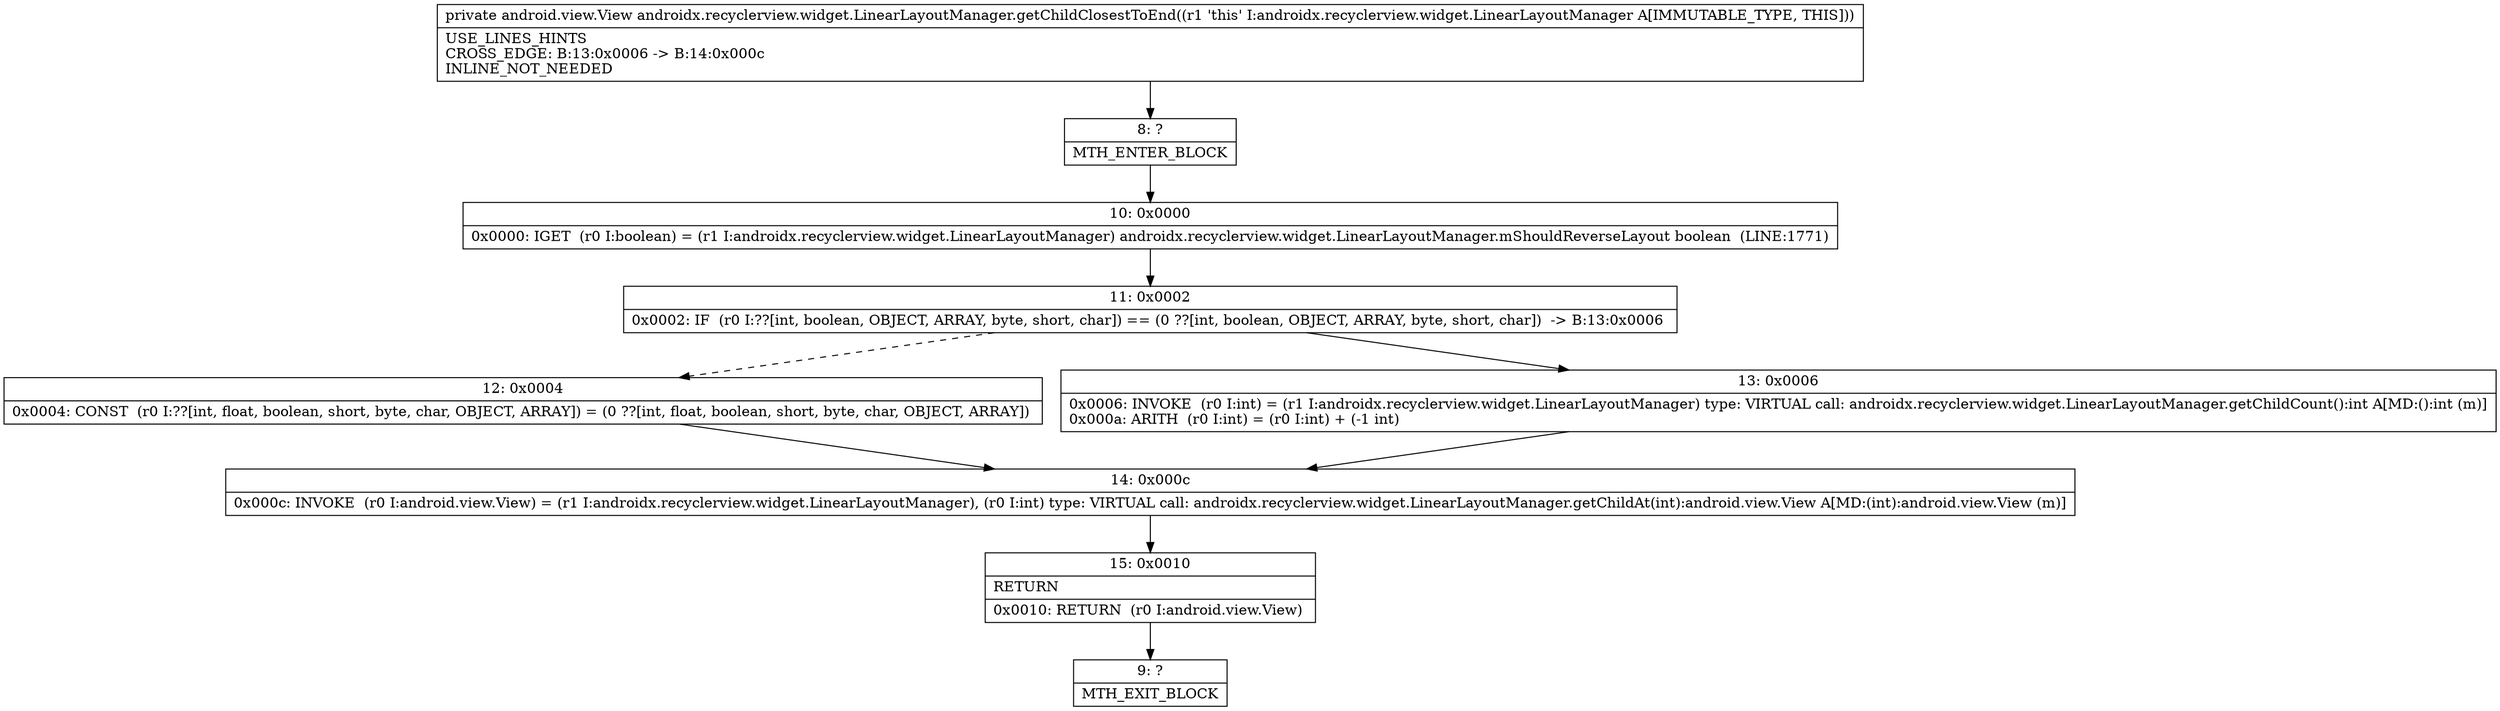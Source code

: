 digraph "CFG forandroidx.recyclerview.widget.LinearLayoutManager.getChildClosestToEnd()Landroid\/view\/View;" {
Node_8 [shape=record,label="{8\:\ ?|MTH_ENTER_BLOCK\l}"];
Node_10 [shape=record,label="{10\:\ 0x0000|0x0000: IGET  (r0 I:boolean) = (r1 I:androidx.recyclerview.widget.LinearLayoutManager) androidx.recyclerview.widget.LinearLayoutManager.mShouldReverseLayout boolean  (LINE:1771)\l}"];
Node_11 [shape=record,label="{11\:\ 0x0002|0x0002: IF  (r0 I:??[int, boolean, OBJECT, ARRAY, byte, short, char]) == (0 ??[int, boolean, OBJECT, ARRAY, byte, short, char])  \-\> B:13:0x0006 \l}"];
Node_12 [shape=record,label="{12\:\ 0x0004|0x0004: CONST  (r0 I:??[int, float, boolean, short, byte, char, OBJECT, ARRAY]) = (0 ??[int, float, boolean, short, byte, char, OBJECT, ARRAY]) \l}"];
Node_14 [shape=record,label="{14\:\ 0x000c|0x000c: INVOKE  (r0 I:android.view.View) = (r1 I:androidx.recyclerview.widget.LinearLayoutManager), (r0 I:int) type: VIRTUAL call: androidx.recyclerview.widget.LinearLayoutManager.getChildAt(int):android.view.View A[MD:(int):android.view.View (m)]\l}"];
Node_15 [shape=record,label="{15\:\ 0x0010|RETURN\l|0x0010: RETURN  (r0 I:android.view.View) \l}"];
Node_9 [shape=record,label="{9\:\ ?|MTH_EXIT_BLOCK\l}"];
Node_13 [shape=record,label="{13\:\ 0x0006|0x0006: INVOKE  (r0 I:int) = (r1 I:androidx.recyclerview.widget.LinearLayoutManager) type: VIRTUAL call: androidx.recyclerview.widget.LinearLayoutManager.getChildCount():int A[MD:():int (m)]\l0x000a: ARITH  (r0 I:int) = (r0 I:int) + (\-1 int) \l}"];
MethodNode[shape=record,label="{private android.view.View androidx.recyclerview.widget.LinearLayoutManager.getChildClosestToEnd((r1 'this' I:androidx.recyclerview.widget.LinearLayoutManager A[IMMUTABLE_TYPE, THIS]))  | USE_LINES_HINTS\lCROSS_EDGE: B:13:0x0006 \-\> B:14:0x000c\lINLINE_NOT_NEEDED\l}"];
MethodNode -> Node_8;Node_8 -> Node_10;
Node_10 -> Node_11;
Node_11 -> Node_12[style=dashed];
Node_11 -> Node_13;
Node_12 -> Node_14;
Node_14 -> Node_15;
Node_15 -> Node_9;
Node_13 -> Node_14;
}

